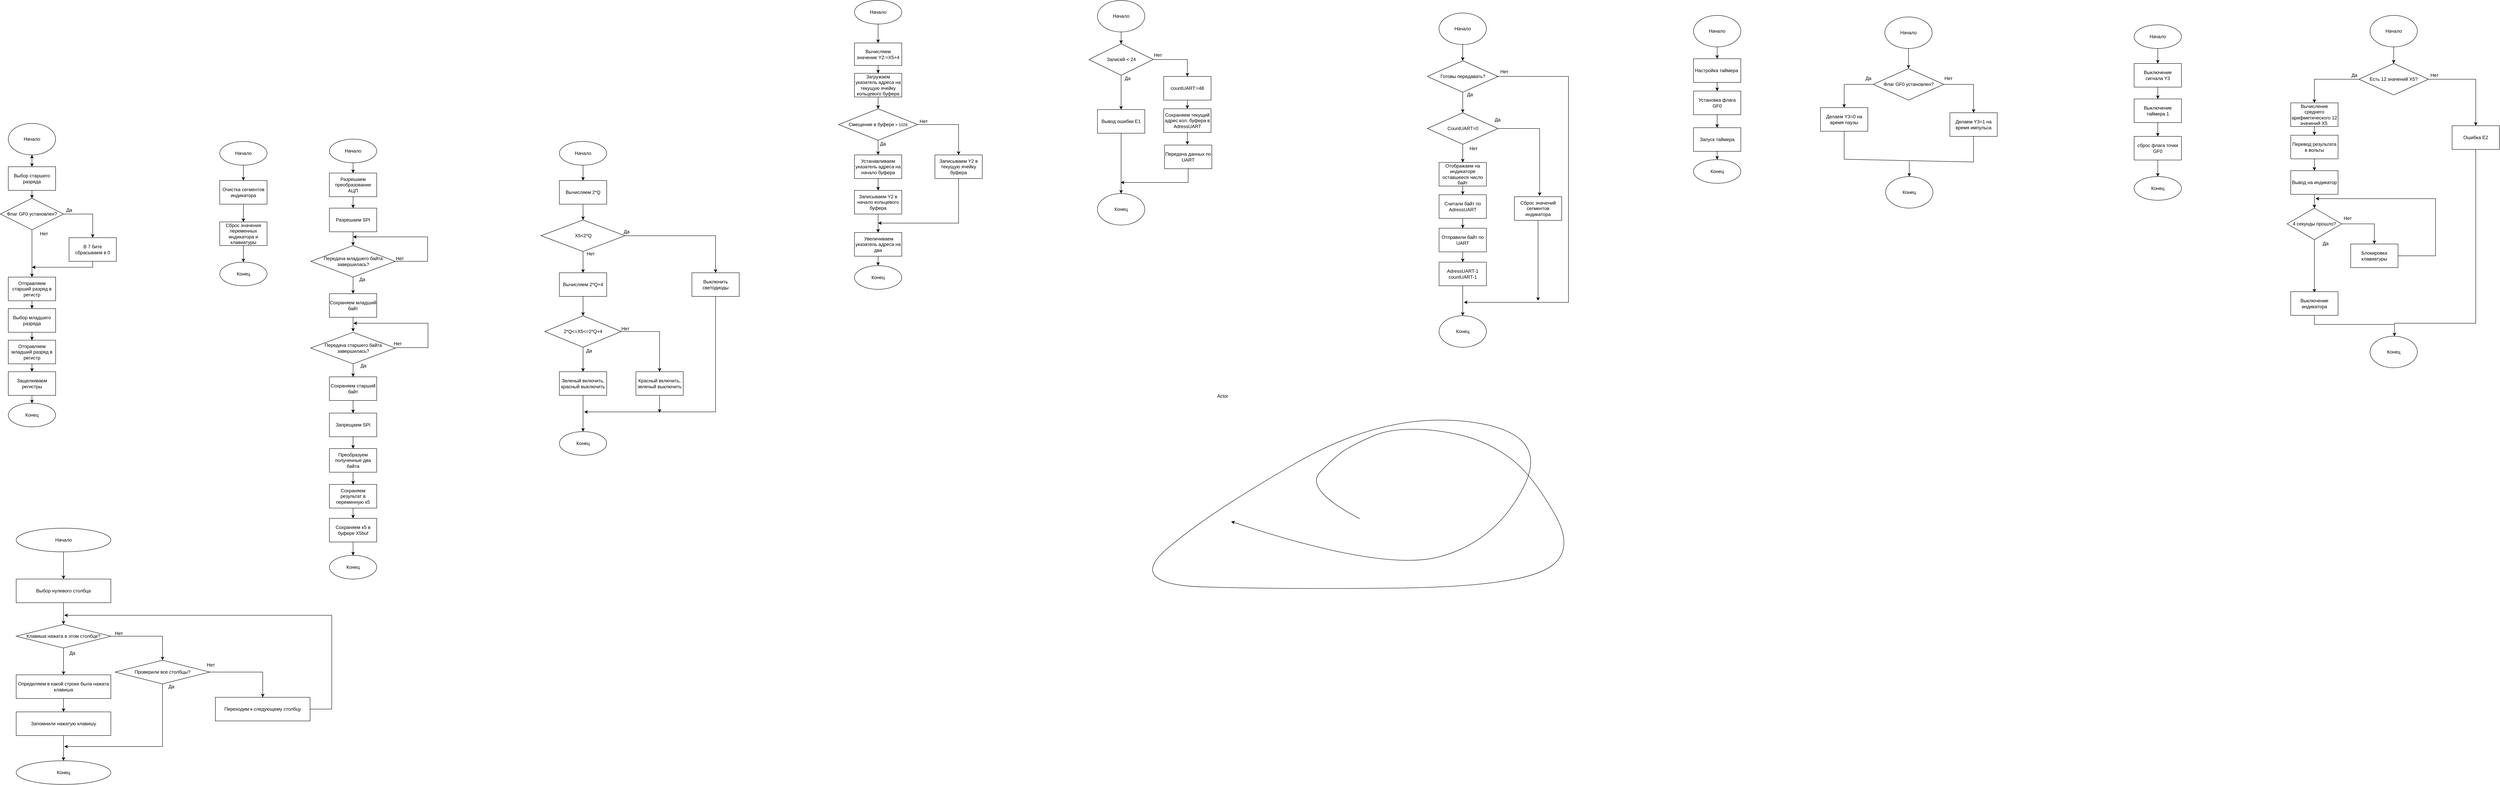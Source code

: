 <mxfile version="15.9.1" type="github">
  <diagram id="BDikjY4Nm3Qo6hhndrGj" name="Page-1">
    <mxGraphModel dx="4063" dy="2669" grid="0" gridSize="10" guides="1" tooltips="1" connect="1" arrows="1" fold="1" page="0" pageScale="1" pageWidth="827" pageHeight="1169" math="0" shadow="0">
      <root>
        <mxCell id="0" />
        <mxCell id="1" parent="0" />
        <mxCell id="qXIKSA_yeadGHtbIyEvJ-3" value="" style="edgeStyle=orthogonalEdgeStyle;rounded=0;orthogonalLoop=1;jettySize=auto;html=1;" parent="1" source="qXIKSA_yeadGHtbIyEvJ-1" target="qXIKSA_yeadGHtbIyEvJ-2" edge="1">
          <mxGeometry relative="1" as="geometry" />
        </mxCell>
        <mxCell id="qXIKSA_yeadGHtbIyEvJ-1" value="Начало" style="ellipse;whiteSpace=wrap;html=1;" parent="1" vertex="1">
          <mxGeometry x="260" y="70" width="120" height="80" as="geometry" />
        </mxCell>
        <mxCell id="qXIKSA_yeadGHtbIyEvJ-5" value="" style="edgeStyle=orthogonalEdgeStyle;rounded=0;orthogonalLoop=1;jettySize=auto;html=1;" parent="1" source="qXIKSA_yeadGHtbIyEvJ-2" target="qXIKSA_yeadGHtbIyEvJ-4" edge="1">
          <mxGeometry relative="1" as="geometry" />
        </mxCell>
        <mxCell id="qXIKSA_yeadGHtbIyEvJ-21" value="" style="edgeStyle=orthogonalEdgeStyle;rounded=0;orthogonalLoop=1;jettySize=auto;html=1;" parent="1" source="qXIKSA_yeadGHtbIyEvJ-2" target="qXIKSA_yeadGHtbIyEvJ-1" edge="1">
          <mxGeometry relative="1" as="geometry" />
        </mxCell>
        <mxCell id="qXIKSA_yeadGHtbIyEvJ-2" value="Выбор старшего разряда" style="whiteSpace=wrap;html=1;" parent="1" vertex="1">
          <mxGeometry x="260" y="180" width="120" height="60" as="geometry" />
        </mxCell>
        <mxCell id="qXIKSA_yeadGHtbIyEvJ-7" value="" style="edgeStyle=orthogonalEdgeStyle;rounded=0;orthogonalLoop=1;jettySize=auto;html=1;" parent="1" source="qXIKSA_yeadGHtbIyEvJ-4" target="qXIKSA_yeadGHtbIyEvJ-6" edge="1">
          <mxGeometry relative="1" as="geometry" />
        </mxCell>
        <mxCell id="qXIKSA_yeadGHtbIyEvJ-10" value="" style="edgeStyle=orthogonalEdgeStyle;rounded=0;orthogonalLoop=1;jettySize=auto;html=1;" parent="1" source="qXIKSA_yeadGHtbIyEvJ-4" target="qXIKSA_yeadGHtbIyEvJ-9" edge="1">
          <mxGeometry relative="1" as="geometry" />
        </mxCell>
        <mxCell id="qXIKSA_yeadGHtbIyEvJ-4" value="Флаг GF0 установлен?" style="rhombus;whiteSpace=wrap;html=1;" parent="1" vertex="1">
          <mxGeometry x="240" y="260" width="160" height="80" as="geometry" />
        </mxCell>
        <mxCell id="qXIKSA_yeadGHtbIyEvJ-14" value="" style="edgeStyle=orthogonalEdgeStyle;rounded=0;orthogonalLoop=1;jettySize=auto;html=1;" parent="1" source="qXIKSA_yeadGHtbIyEvJ-6" target="qXIKSA_yeadGHtbIyEvJ-13" edge="1">
          <mxGeometry relative="1" as="geometry" />
        </mxCell>
        <mxCell id="qXIKSA_yeadGHtbIyEvJ-6" value="Отправляем старший разряд в регистр" style="whiteSpace=wrap;html=1;" parent="1" vertex="1">
          <mxGeometry x="260" y="460" width="120" height="60" as="geometry" />
        </mxCell>
        <mxCell id="qXIKSA_yeadGHtbIyEvJ-8" value="Да" style="text;html=1;align=center;verticalAlign=middle;resizable=0;points=[];autosize=1;strokeColor=none;fillColor=none;" parent="1" vertex="1">
          <mxGeometry x="399" y="280" width="30" height="20" as="geometry" />
        </mxCell>
        <mxCell id="qXIKSA_yeadGHtbIyEvJ-9" value="В 7 бите сбрасываем в 0" style="whiteSpace=wrap;html=1;" parent="1" vertex="1">
          <mxGeometry x="414" y="360" width="120" height="60" as="geometry" />
        </mxCell>
        <mxCell id="qXIKSA_yeadGHtbIyEvJ-11" value="Нет" style="text;html=1;align=center;verticalAlign=middle;resizable=0;points=[];autosize=1;strokeColor=none;fillColor=none;" parent="1" vertex="1">
          <mxGeometry x="330" y="340" width="40" height="20" as="geometry" />
        </mxCell>
        <mxCell id="qXIKSA_yeadGHtbIyEvJ-12" value="" style="endArrow=classic;html=1;rounded=0;exitX=0.5;exitY=1;exitDx=0;exitDy=0;" parent="1" source="qXIKSA_yeadGHtbIyEvJ-9" edge="1">
          <mxGeometry width="50" height="50" relative="1" as="geometry">
            <mxPoint x="300" y="570" as="sourcePoint" />
            <mxPoint x="320" y="435" as="targetPoint" />
            <Array as="points">
              <mxPoint x="474" y="435" />
              <mxPoint x="399" y="435" />
            </Array>
          </mxGeometry>
        </mxCell>
        <mxCell id="qXIKSA_yeadGHtbIyEvJ-16" value="" style="edgeStyle=orthogonalEdgeStyle;rounded=0;orthogonalLoop=1;jettySize=auto;html=1;" parent="1" source="qXIKSA_yeadGHtbIyEvJ-13" target="qXIKSA_yeadGHtbIyEvJ-15" edge="1">
          <mxGeometry relative="1" as="geometry" />
        </mxCell>
        <mxCell id="qXIKSA_yeadGHtbIyEvJ-13" value="Выбор младшего разряда" style="whiteSpace=wrap;html=1;" parent="1" vertex="1">
          <mxGeometry x="260" y="540" width="120" height="60" as="geometry" />
        </mxCell>
        <mxCell id="qXIKSA_yeadGHtbIyEvJ-18" value="" style="edgeStyle=orthogonalEdgeStyle;rounded=0;orthogonalLoop=1;jettySize=auto;html=1;" parent="1" source="qXIKSA_yeadGHtbIyEvJ-15" target="qXIKSA_yeadGHtbIyEvJ-17" edge="1">
          <mxGeometry relative="1" as="geometry" />
        </mxCell>
        <mxCell id="qXIKSA_yeadGHtbIyEvJ-15" value="Отправляем младший разряд в регистр" style="whiteSpace=wrap;html=1;" parent="1" vertex="1">
          <mxGeometry x="260" y="620" width="120" height="60" as="geometry" />
        </mxCell>
        <mxCell id="qXIKSA_yeadGHtbIyEvJ-20" value="" style="edgeStyle=orthogonalEdgeStyle;rounded=0;orthogonalLoop=1;jettySize=auto;html=1;" parent="1" source="qXIKSA_yeadGHtbIyEvJ-17" target="qXIKSA_yeadGHtbIyEvJ-19" edge="1">
          <mxGeometry relative="1" as="geometry" />
        </mxCell>
        <mxCell id="qXIKSA_yeadGHtbIyEvJ-17" value="Защелкиваем регистры" style="whiteSpace=wrap;html=1;" parent="1" vertex="1">
          <mxGeometry x="260" y="700" width="120" height="60" as="geometry" />
        </mxCell>
        <mxCell id="qXIKSA_yeadGHtbIyEvJ-19" value="Конец" style="ellipse;whiteSpace=wrap;html=1;" parent="1" vertex="1">
          <mxGeometry x="260" y="780" width="120" height="60" as="geometry" />
        </mxCell>
        <mxCell id="qXIKSA_yeadGHtbIyEvJ-22" value="Начало" style="ellipse;whiteSpace=wrap;html=1;" parent="1" vertex="1">
          <mxGeometry x="796" y="116" width="120" height="60" as="geometry" />
        </mxCell>
        <mxCell id="qXIKSA_yeadGHtbIyEvJ-26" value="" style="edgeStyle=orthogonalEdgeStyle;rounded=0;orthogonalLoop=1;jettySize=auto;html=1;exitX=0.5;exitY=1;exitDx=0;exitDy=0;" parent="1" source="qXIKSA_yeadGHtbIyEvJ-22" target="qXIKSA_yeadGHtbIyEvJ-25" edge="1">
          <mxGeometry relative="1" as="geometry">
            <mxPoint x="856" y="271" as="sourcePoint" />
          </mxGeometry>
        </mxCell>
        <mxCell id="qXIKSA_yeadGHtbIyEvJ-28" value="" style="edgeStyle=orthogonalEdgeStyle;rounded=0;orthogonalLoop=1;jettySize=auto;html=1;" parent="1" source="qXIKSA_yeadGHtbIyEvJ-25" target="qXIKSA_yeadGHtbIyEvJ-27" edge="1">
          <mxGeometry relative="1" as="geometry" />
        </mxCell>
        <mxCell id="qXIKSA_yeadGHtbIyEvJ-25" value="Очистка сегментов индикатора" style="whiteSpace=wrap;html=1;" parent="1" vertex="1">
          <mxGeometry x="796" y="215" width="120" height="60" as="geometry" />
        </mxCell>
        <mxCell id="qXIKSA_yeadGHtbIyEvJ-30" value="" style="edgeStyle=orthogonalEdgeStyle;rounded=0;orthogonalLoop=1;jettySize=auto;html=1;" parent="1" source="qXIKSA_yeadGHtbIyEvJ-27" target="qXIKSA_yeadGHtbIyEvJ-29" edge="1">
          <mxGeometry relative="1" as="geometry" />
        </mxCell>
        <mxCell id="qXIKSA_yeadGHtbIyEvJ-27" value="Сброс значения переменных индикатора и клавиатуры" style="whiteSpace=wrap;html=1;" parent="1" vertex="1">
          <mxGeometry x="796" y="320" width="120" height="60" as="geometry" />
        </mxCell>
        <mxCell id="qXIKSA_yeadGHtbIyEvJ-29" value="Конец" style="ellipse;whiteSpace=wrap;html=1;" parent="1" vertex="1">
          <mxGeometry x="796" y="422" width="120" height="60" as="geometry" />
        </mxCell>
        <mxCell id="qXIKSA_yeadGHtbIyEvJ-34" value="" style="edgeStyle=orthogonalEdgeStyle;rounded=0;orthogonalLoop=1;jettySize=auto;html=1;" parent="1" source="qXIKSA_yeadGHtbIyEvJ-31" target="qXIKSA_yeadGHtbIyEvJ-33" edge="1">
          <mxGeometry relative="1" as="geometry" />
        </mxCell>
        <mxCell id="qXIKSA_yeadGHtbIyEvJ-31" value="Начало" style="ellipse;whiteSpace=wrap;html=1;" parent="1" vertex="1">
          <mxGeometry x="1074" y="110" width="120" height="60" as="geometry" />
        </mxCell>
        <mxCell id="j28Z8KrSH4m5ZyAPm5Sx-2" value="" style="edgeStyle=orthogonalEdgeStyle;rounded=0;orthogonalLoop=1;jettySize=auto;html=1;" edge="1" parent="1" source="qXIKSA_yeadGHtbIyEvJ-33" target="j28Z8KrSH4m5ZyAPm5Sx-1">
          <mxGeometry relative="1" as="geometry" />
        </mxCell>
        <mxCell id="qXIKSA_yeadGHtbIyEvJ-33" value="Разрешаем преобразование АЦП" style="whiteSpace=wrap;html=1;" parent="1" vertex="1">
          <mxGeometry x="1074" y="196" width="120" height="60" as="geometry" />
        </mxCell>
        <mxCell id="qXIKSA_yeadGHtbIyEvJ-39" value="" style="edgeStyle=orthogonalEdgeStyle;rounded=0;orthogonalLoop=1;jettySize=auto;html=1;" parent="1" source="qXIKSA_yeadGHtbIyEvJ-36" target="qXIKSA_yeadGHtbIyEvJ-38" edge="1">
          <mxGeometry relative="1" as="geometry" />
        </mxCell>
        <mxCell id="qXIKSA_yeadGHtbIyEvJ-36" value="Преобразуем полученные два байта" style="whiteSpace=wrap;html=1;" parent="1" vertex="1">
          <mxGeometry x="1074" y="895" width="120" height="60" as="geometry" />
        </mxCell>
        <mxCell id="qXIKSA_yeadGHtbIyEvJ-38" value="Сохраняем результат в переменную x5" style="whiteSpace=wrap;html=1;" parent="1" vertex="1">
          <mxGeometry x="1074" y="986" width="120" height="60" as="geometry" />
        </mxCell>
        <mxCell id="qXIKSA_yeadGHtbIyEvJ-40" value="Конец" style="ellipse;whiteSpace=wrap;html=1;" parent="1" vertex="1">
          <mxGeometry x="1074" y="1166" width="120" height="60" as="geometry" />
        </mxCell>
        <mxCell id="qXIKSA_yeadGHtbIyEvJ-44" value="" style="edgeStyle=orthogonalEdgeStyle;rounded=0;orthogonalLoop=1;jettySize=auto;html=1;" parent="1" source="qXIKSA_yeadGHtbIyEvJ-42" target="qXIKSA_yeadGHtbIyEvJ-43" edge="1">
          <mxGeometry relative="1" as="geometry" />
        </mxCell>
        <mxCell id="qXIKSA_yeadGHtbIyEvJ-42" value="Начало" style="ellipse;whiteSpace=wrap;html=1;" parent="1" vertex="1">
          <mxGeometry x="1657" y="116" width="120" height="60" as="geometry" />
        </mxCell>
        <mxCell id="4XCkngfyVFlSUgKzwHnH-2" value="" style="edgeStyle=orthogonalEdgeStyle;rounded=0;orthogonalLoop=1;jettySize=auto;html=1;" parent="1" source="qXIKSA_yeadGHtbIyEvJ-43" target="4XCkngfyVFlSUgKzwHnH-1" edge="1">
          <mxGeometry relative="1" as="geometry" />
        </mxCell>
        <mxCell id="qXIKSA_yeadGHtbIyEvJ-43" value="Вычисляем 2*Q" style="whiteSpace=wrap;html=1;" parent="1" vertex="1">
          <mxGeometry x="1657" y="215" width="120" height="60" as="geometry" />
        </mxCell>
        <mxCell id="4XCkngfyVFlSUgKzwHnH-4" value="" style="edgeStyle=orthogonalEdgeStyle;rounded=0;orthogonalLoop=1;jettySize=auto;html=1;" parent="1" source="4XCkngfyVFlSUgKzwHnH-1" target="4XCkngfyVFlSUgKzwHnH-3" edge="1">
          <mxGeometry relative="1" as="geometry" />
        </mxCell>
        <mxCell id="4XCkngfyVFlSUgKzwHnH-7" value="" style="edgeStyle=orthogonalEdgeStyle;rounded=0;orthogonalLoop=1;jettySize=auto;html=1;" parent="1" source="4XCkngfyVFlSUgKzwHnH-1" target="4XCkngfyVFlSUgKzwHnH-6" edge="1">
          <mxGeometry relative="1" as="geometry" />
        </mxCell>
        <mxCell id="4XCkngfyVFlSUgKzwHnH-1" value="&lt;span&gt;X5&amp;lt;2*Q&lt;/span&gt;" style="rhombus;whiteSpace=wrap;html=1;" parent="1" vertex="1">
          <mxGeometry x="1610.5" y="315" width="213" height="80" as="geometry" />
        </mxCell>
        <mxCell id="4XCkngfyVFlSUgKzwHnH-3" value="Выключить светодиоды" style="whiteSpace=wrap;html=1;" parent="1" vertex="1">
          <mxGeometry x="1993" y="449" width="120" height="60" as="geometry" />
        </mxCell>
        <mxCell id="4XCkngfyVFlSUgKzwHnH-5" value="Да" style="text;html=1;align=center;verticalAlign=middle;resizable=0;points=[];autosize=1;strokeColor=none;fillColor=none;" parent="1" vertex="1">
          <mxGeometry x="1814" y="336" width="25" height="18" as="geometry" />
        </mxCell>
        <mxCell id="4XCkngfyVFlSUgKzwHnH-10" value="" style="edgeStyle=orthogonalEdgeStyle;rounded=0;orthogonalLoop=1;jettySize=auto;html=1;" parent="1" source="4XCkngfyVFlSUgKzwHnH-6" target="4XCkngfyVFlSUgKzwHnH-9" edge="1">
          <mxGeometry relative="1" as="geometry" />
        </mxCell>
        <mxCell id="4XCkngfyVFlSUgKzwHnH-6" value="Вычисляем 2*Q+4" style="whiteSpace=wrap;html=1;" parent="1" vertex="1">
          <mxGeometry x="1657" y="449" width="120" height="60" as="geometry" />
        </mxCell>
        <mxCell id="4XCkngfyVFlSUgKzwHnH-8" value="Нет" style="text;html=1;align=center;verticalAlign=middle;resizable=0;points=[];autosize=1;strokeColor=none;fillColor=none;" parent="1" vertex="1">
          <mxGeometry x="1721" y="392" width="30" height="18" as="geometry" />
        </mxCell>
        <mxCell id="4XCkngfyVFlSUgKzwHnH-19" value="" style="edgeStyle=orthogonalEdgeStyle;rounded=0;orthogonalLoop=1;jettySize=auto;html=1;" parent="1" source="4XCkngfyVFlSUgKzwHnH-9" target="4XCkngfyVFlSUgKzwHnH-18" edge="1">
          <mxGeometry relative="1" as="geometry" />
        </mxCell>
        <mxCell id="4XCkngfyVFlSUgKzwHnH-22" value="" style="edgeStyle=orthogonalEdgeStyle;rounded=0;orthogonalLoop=1;jettySize=auto;html=1;" parent="1" source="4XCkngfyVFlSUgKzwHnH-9" target="4XCkngfyVFlSUgKzwHnH-21" edge="1">
          <mxGeometry relative="1" as="geometry" />
        </mxCell>
        <mxCell id="4XCkngfyVFlSUgKzwHnH-9" value="2*Q&amp;lt;=X5&amp;lt;=2*Q+4" style="rhombus;whiteSpace=wrap;html=1;" parent="1" vertex="1">
          <mxGeometry x="1620" y="558" width="194" height="80" as="geometry" />
        </mxCell>
        <mxCell id="j28Z8KrSH4m5ZyAPm5Sx-61" value="" style="edgeStyle=orthogonalEdgeStyle;rounded=0;orthogonalLoop=1;jettySize=auto;html=1;" edge="1" parent="1" source="4XCkngfyVFlSUgKzwHnH-18" target="4XCkngfyVFlSUgKzwHnH-24">
          <mxGeometry relative="1" as="geometry" />
        </mxCell>
        <mxCell id="4XCkngfyVFlSUgKzwHnH-18" value="Зеленый включить, красный выключить" style="whiteSpace=wrap;html=1;" parent="1" vertex="1">
          <mxGeometry x="1657" y="700" width="120" height="60" as="geometry" />
        </mxCell>
        <mxCell id="4XCkngfyVFlSUgKzwHnH-20" value="Да" style="text;html=1;align=center;verticalAlign=middle;resizable=0;points=[];autosize=1;strokeColor=none;fillColor=none;" parent="1" vertex="1">
          <mxGeometry x="1719" y="638" width="25" height="18" as="geometry" />
        </mxCell>
        <mxCell id="4XCkngfyVFlSUgKzwHnH-21" value="Красный включить, зеленый выключить" style="whiteSpace=wrap;html=1;" parent="1" vertex="1">
          <mxGeometry x="1851" y="700" width="120" height="60" as="geometry" />
        </mxCell>
        <mxCell id="4XCkngfyVFlSUgKzwHnH-23" value="Нет" style="text;html=1;align=center;verticalAlign=middle;resizable=0;points=[];autosize=1;strokeColor=none;fillColor=none;" parent="1" vertex="1">
          <mxGeometry x="1809" y="582" width="30" height="18" as="geometry" />
        </mxCell>
        <mxCell id="4XCkngfyVFlSUgKzwHnH-24" value="Конец" style="ellipse;whiteSpace=wrap;html=1;" parent="1" vertex="1">
          <mxGeometry x="1657" y="852" width="120" height="60" as="geometry" />
        </mxCell>
        <mxCell id="4XCkngfyVFlSUgKzwHnH-30" value="" style="edgeStyle=orthogonalEdgeStyle;rounded=0;orthogonalLoop=1;jettySize=auto;html=1;" parent="1" source="4XCkngfyVFlSUgKzwHnH-28" target="4XCkngfyVFlSUgKzwHnH-29" edge="1">
          <mxGeometry relative="1" as="geometry" />
        </mxCell>
        <mxCell id="4XCkngfyVFlSUgKzwHnH-28" value="Начало" style="ellipse;whiteSpace=wrap;html=1;" parent="1" vertex="1">
          <mxGeometry x="2405" y="-242" width="120" height="60" as="geometry" />
        </mxCell>
        <mxCell id="4XCkngfyVFlSUgKzwHnH-32" value="" style="edgeStyle=orthogonalEdgeStyle;rounded=0;orthogonalLoop=1;jettySize=auto;html=1;" parent="1" source="4XCkngfyVFlSUgKzwHnH-29" target="4XCkngfyVFlSUgKzwHnH-31" edge="1">
          <mxGeometry relative="1" as="geometry" />
        </mxCell>
        <mxCell id="4XCkngfyVFlSUgKzwHnH-29" value="Вычисляем значение Y2:=X5+4" style="whiteSpace=wrap;html=1;" parent="1" vertex="1">
          <mxGeometry x="2405" y="-134" width="120" height="57" as="geometry" />
        </mxCell>
        <mxCell id="4XCkngfyVFlSUgKzwHnH-34" value="" style="edgeStyle=orthogonalEdgeStyle;rounded=0;orthogonalLoop=1;jettySize=auto;html=1;" parent="1" source="4XCkngfyVFlSUgKzwHnH-31" target="4XCkngfyVFlSUgKzwHnH-33" edge="1">
          <mxGeometry relative="1" as="geometry" />
        </mxCell>
        <mxCell id="4XCkngfyVFlSUgKzwHnH-31" value="Загружаем указатель адреса на текущую ячейку кольцевого буфера" style="whiteSpace=wrap;html=1;" parent="1" vertex="1">
          <mxGeometry x="2405" y="-57" width="120" height="60" as="geometry" />
        </mxCell>
        <mxCell id="4XCkngfyVFlSUgKzwHnH-39" value="" style="edgeStyle=orthogonalEdgeStyle;rounded=0;orthogonalLoop=1;jettySize=auto;html=1;" parent="1" source="4XCkngfyVFlSUgKzwHnH-33" target="4XCkngfyVFlSUgKzwHnH-38" edge="1">
          <mxGeometry relative="1" as="geometry" />
        </mxCell>
        <mxCell id="j28Z8KrSH4m5ZyAPm5Sx-37" value="" style="edgeStyle=orthogonalEdgeStyle;rounded=0;orthogonalLoop=1;jettySize=auto;html=1;" edge="1" parent="1" source="4XCkngfyVFlSUgKzwHnH-33" target="j28Z8KrSH4m5ZyAPm5Sx-36">
          <mxGeometry relative="1" as="geometry" />
        </mxCell>
        <mxCell id="4XCkngfyVFlSUgKzwHnH-33" value="Смещение в буфере&lt;span style=&quot;font-size: 10px&quot;&gt;&amp;nbsp;&amp;gt; 1028&lt;/span&gt;" style="rhombus;whiteSpace=wrap;html=1;" parent="1" vertex="1">
          <mxGeometry x="2365" y="33" width="200" height="80" as="geometry" />
        </mxCell>
        <mxCell id="j28Z8KrSH4m5ZyAPm5Sx-43" value="" style="edgeStyle=orthogonalEdgeStyle;rounded=0;orthogonalLoop=1;jettySize=auto;html=1;" edge="1" parent="1" source="4XCkngfyVFlSUgKzwHnH-35" target="j28Z8KrSH4m5ZyAPm5Sx-42">
          <mxGeometry relative="1" as="geometry" />
        </mxCell>
        <mxCell id="4XCkngfyVFlSUgKzwHnH-35" value="Записываем Y2 в начало кольцевого буфера" style="whiteSpace=wrap;html=1;" parent="1" vertex="1">
          <mxGeometry x="2405" y="240" width="120" height="60" as="geometry" />
        </mxCell>
        <mxCell id="4XCkngfyVFlSUgKzwHnH-37" value="Да" style="text;html=1;align=center;verticalAlign=middle;resizable=0;points=[];autosize=1;strokeColor=none;fillColor=none;" parent="1" vertex="1">
          <mxGeometry x="2464.5" y="113" width="25" height="18" as="geometry" />
        </mxCell>
        <mxCell id="4XCkngfyVFlSUgKzwHnH-38" value="Записываем Y2 в текущую ячейку буфера" style="whiteSpace=wrap;html=1;" parent="1" vertex="1">
          <mxGeometry x="2609" y="150" width="120" height="60" as="geometry" />
        </mxCell>
        <mxCell id="4XCkngfyVFlSUgKzwHnH-40" value="Нет" style="text;html=1;align=center;verticalAlign=middle;resizable=0;points=[];autosize=1;strokeColor=none;fillColor=none;" parent="1" vertex="1">
          <mxGeometry x="2565" y="56" width="30" height="18" as="geometry" />
        </mxCell>
        <mxCell id="4XCkngfyVFlSUgKzwHnH-41" value="Конец" style="ellipse;whiteSpace=wrap;html=1;" parent="1" vertex="1">
          <mxGeometry x="2405" y="431" width="120" height="60" as="geometry" />
        </mxCell>
        <mxCell id="4XCkngfyVFlSUgKzwHnH-49" value="" style="edgeStyle=orthogonalEdgeStyle;rounded=0;orthogonalLoop=1;jettySize=auto;html=1;" parent="1" source="4XCkngfyVFlSUgKzwHnH-45" target="4XCkngfyVFlSUgKzwHnH-48" edge="1">
          <mxGeometry relative="1" as="geometry" />
        </mxCell>
        <mxCell id="4XCkngfyVFlSUgKzwHnH-45" value="Начало" style="ellipse;whiteSpace=wrap;html=1;" parent="1" vertex="1">
          <mxGeometry x="3021" y="-242" width="120" height="80" as="geometry" />
        </mxCell>
        <mxCell id="4XCkngfyVFlSUgKzwHnH-51" value="" style="edgeStyle=orthogonalEdgeStyle;rounded=0;orthogonalLoop=1;jettySize=auto;html=1;" parent="1" source="4XCkngfyVFlSUgKzwHnH-48" target="4XCkngfyVFlSUgKzwHnH-50" edge="1">
          <mxGeometry relative="1" as="geometry" />
        </mxCell>
        <mxCell id="4XCkngfyVFlSUgKzwHnH-59" value="" style="edgeStyle=orthogonalEdgeStyle;rounded=0;orthogonalLoop=1;jettySize=auto;html=1;" parent="1" source="4XCkngfyVFlSUgKzwHnH-48" target="4XCkngfyVFlSUgKzwHnH-58" edge="1">
          <mxGeometry relative="1" as="geometry" />
        </mxCell>
        <mxCell id="4XCkngfyVFlSUgKzwHnH-48" value="Записей &amp;lt; 24" style="rhombus;whiteSpace=wrap;html=1;" parent="1" vertex="1">
          <mxGeometry x="2999.5" y="-132" width="163" height="80" as="geometry" />
        </mxCell>
        <mxCell id="4XCkngfyVFlSUgKzwHnH-50" value="Вывод ошибки Е1" style="whiteSpace=wrap;html=1;" parent="1" vertex="1">
          <mxGeometry x="3021" y="35" width="120" height="60" as="geometry" />
        </mxCell>
        <mxCell id="4XCkngfyVFlSUgKzwHnH-52" value="Да" style="text;html=1;align=center;verticalAlign=middle;resizable=0;points=[];autosize=1;strokeColor=none;fillColor=none;" parent="1" vertex="1">
          <mxGeometry x="3084" y="-53" width="25" height="18" as="geometry" />
        </mxCell>
        <mxCell id="4XCkngfyVFlSUgKzwHnH-70" style="edgeStyle=orthogonalEdgeStyle;rounded=0;orthogonalLoop=1;jettySize=auto;html=1;entryX=0.5;entryY=0;entryDx=0;entryDy=0;" parent="1" source="4XCkngfyVFlSUgKzwHnH-53" edge="1">
          <mxGeometry relative="1" as="geometry">
            <mxPoint x="3249" y="124" as="targetPoint" />
          </mxGeometry>
        </mxCell>
        <mxCell id="4XCkngfyVFlSUgKzwHnH-53" value="Сохраняем текущий адрес кол. буфера в AdressUART" style="whiteSpace=wrap;html=1;" parent="1" vertex="1">
          <mxGeometry x="3189" y="33" width="120" height="60" as="geometry" />
        </mxCell>
        <mxCell id="4XCkngfyVFlSUgKzwHnH-55" value="Нет" style="text;html=1;align=center;verticalAlign=middle;resizable=0;points=[];autosize=1;strokeColor=none;fillColor=none;" parent="1" vertex="1">
          <mxGeometry x="3159" y="-112" width="30" height="18" as="geometry" />
        </mxCell>
        <mxCell id="4XCkngfyVFlSUgKzwHnH-60" style="edgeStyle=orthogonalEdgeStyle;rounded=0;orthogonalLoop=1;jettySize=auto;html=1;entryX=0.5;entryY=0;entryDx=0;entryDy=0;" parent="1" source="4XCkngfyVFlSUgKzwHnH-58" target="4XCkngfyVFlSUgKzwHnH-53" edge="1">
          <mxGeometry relative="1" as="geometry" />
        </mxCell>
        <mxCell id="4XCkngfyVFlSUgKzwHnH-58" value="countUART:=48" style="whiteSpace=wrap;html=1;" parent="1" vertex="1">
          <mxGeometry x="3189" y="-49" width="120" height="60" as="geometry" />
        </mxCell>
        <mxCell id="4XCkngfyVFlSUgKzwHnH-64" value="Конец" style="ellipse;whiteSpace=wrap;html=1;" parent="1" vertex="1">
          <mxGeometry x="3021" y="248" width="120" height="80" as="geometry" />
        </mxCell>
        <mxCell id="4XCkngfyVFlSUgKzwHnH-73" style="edgeStyle=orthogonalEdgeStyle;rounded=0;orthogonalLoop=1;jettySize=auto;html=1;" parent="1" source="4XCkngfyVFlSUgKzwHnH-71" target="4XCkngfyVFlSUgKzwHnH-72" edge="1">
          <mxGeometry relative="1" as="geometry" />
        </mxCell>
        <mxCell id="4XCkngfyVFlSUgKzwHnH-71" value="Начало" style="ellipse;whiteSpace=wrap;html=1;" parent="1" vertex="1">
          <mxGeometry x="3887" y="-210" width="120" height="80" as="geometry" />
        </mxCell>
        <mxCell id="4XCkngfyVFlSUgKzwHnH-78" value="" style="edgeStyle=orthogonalEdgeStyle;rounded=0;orthogonalLoop=1;jettySize=auto;html=1;" parent="1" source="4XCkngfyVFlSUgKzwHnH-72" target="4XCkngfyVFlSUgKzwHnH-77" edge="1">
          <mxGeometry relative="1" as="geometry" />
        </mxCell>
        <mxCell id="4XCkngfyVFlSUgKzwHnH-72" value="Готовы передавать?" style="rhombus;whiteSpace=wrap;html=1;" parent="1" vertex="1">
          <mxGeometry x="3857.5" y="-89" width="179" height="80" as="geometry" />
        </mxCell>
        <mxCell id="4XCkngfyVFlSUgKzwHnH-77" value="CountUART=0" style="rhombus;whiteSpace=wrap;html=1;" parent="1" vertex="1">
          <mxGeometry x="3857.5" y="43" width="179" height="80" as="geometry" />
        </mxCell>
        <mxCell id="4XCkngfyVFlSUgKzwHnH-79" value="Да" style="text;html=1;align=center;verticalAlign=middle;resizable=0;points=[];autosize=1;strokeColor=none;fillColor=none;" parent="1" vertex="1">
          <mxGeometry x="3952" y="-12" width="25" height="18" as="geometry" />
        </mxCell>
        <mxCell id="4XCkngfyVFlSUgKzwHnH-88" value="Да" style="text;html=1;align=center;verticalAlign=middle;resizable=0;points=[];autosize=1;strokeColor=none;fillColor=none;" parent="1" vertex="1">
          <mxGeometry x="4022" y="52" width="25" height="18" as="geometry" />
        </mxCell>
        <mxCell id="4XCkngfyVFlSUgKzwHnH-89" value="Нет" style="text;html=1;align=center;verticalAlign=middle;resizable=0;points=[];autosize=1;strokeColor=none;fillColor=none;" parent="1" vertex="1">
          <mxGeometry x="3959" y="125" width="30" height="18" as="geometry" />
        </mxCell>
        <mxCell id="4XCkngfyVFlSUgKzwHnH-93" value="" style="edgeStyle=orthogonalEdgeStyle;rounded=0;orthogonalLoop=1;jettySize=auto;html=1;" parent="1" source="4XCkngfyVFlSUgKzwHnH-90" target="4XCkngfyVFlSUgKzwHnH-92" edge="1">
          <mxGeometry relative="1" as="geometry" />
        </mxCell>
        <mxCell id="4XCkngfyVFlSUgKzwHnH-90" value="Отображаем на индикаторе оставшееся число байт" style="whiteSpace=wrap;html=1;" parent="1" vertex="1">
          <mxGeometry x="3887" y="169" width="120" height="60" as="geometry" />
        </mxCell>
        <mxCell id="4XCkngfyVFlSUgKzwHnH-92" value="Считали байт по AdressUART" style="whiteSpace=wrap;html=1;" parent="1" vertex="1">
          <mxGeometry x="3887" y="251" width="120" height="60" as="geometry" />
        </mxCell>
        <mxCell id="4XCkngfyVFlSUgKzwHnH-97" value="" style="edgeStyle=orthogonalEdgeStyle;rounded=0;orthogonalLoop=1;jettySize=auto;html=1;entryX=0.5;entryY=0;entryDx=0;entryDy=0;" parent="1" source="4XCkngfyVFlSUgKzwHnH-94" target="4XCkngfyVFlSUgKzwHnH-98" edge="1">
          <mxGeometry relative="1" as="geometry">
            <mxPoint x="3947" y="509" as="targetPoint" />
          </mxGeometry>
        </mxCell>
        <mxCell id="4XCkngfyVFlSUgKzwHnH-94" value="AdressUART-1&lt;br&gt;countUART-1" style="whiteSpace=wrap;html=1;" parent="1" vertex="1">
          <mxGeometry x="3887" y="422" width="120" height="60" as="geometry" />
        </mxCell>
        <mxCell id="4XCkngfyVFlSUgKzwHnH-98" value="Конец" style="ellipse;whiteSpace=wrap;html=1;" parent="1" vertex="1">
          <mxGeometry x="3887" y="558" width="120" height="80" as="geometry" />
        </mxCell>
        <mxCell id="4XCkngfyVFlSUgKzwHnH-101" value="Нет" style="text;html=1;align=center;verticalAlign=middle;resizable=0;points=[];autosize=1;strokeColor=none;fillColor=none;" parent="1" vertex="1">
          <mxGeometry x="4036.5" y="-70" width="30" height="18" as="geometry" />
        </mxCell>
        <mxCell id="4XCkngfyVFlSUgKzwHnH-106" value="" style="edgeStyle=orthogonalEdgeStyle;rounded=0;orthogonalLoop=1;jettySize=auto;html=1;" parent="1" source="4XCkngfyVFlSUgKzwHnH-103" target="4XCkngfyVFlSUgKzwHnH-105" edge="1">
          <mxGeometry relative="1" as="geometry" />
        </mxCell>
        <mxCell id="4XCkngfyVFlSUgKzwHnH-103" value="Начало" style="ellipse;whiteSpace=wrap;html=1;" parent="1" vertex="1">
          <mxGeometry x="4532" y="-204" width="120" height="80" as="geometry" />
        </mxCell>
        <mxCell id="4XCkngfyVFlSUgKzwHnH-108" value="" style="edgeStyle=orthogonalEdgeStyle;rounded=0;orthogonalLoop=1;jettySize=auto;html=1;" parent="1" source="4XCkngfyVFlSUgKzwHnH-105" target="4XCkngfyVFlSUgKzwHnH-107" edge="1">
          <mxGeometry relative="1" as="geometry" />
        </mxCell>
        <mxCell id="4XCkngfyVFlSUgKzwHnH-105" value="Настройка таймера&amp;nbsp;" style="whiteSpace=wrap;html=1;" parent="1" vertex="1">
          <mxGeometry x="4532" y="-94" width="120" height="60" as="geometry" />
        </mxCell>
        <mxCell id="4XCkngfyVFlSUgKzwHnH-112" value="" style="edgeStyle=orthogonalEdgeStyle;rounded=0;orthogonalLoop=1;jettySize=auto;html=1;" parent="1" source="4XCkngfyVFlSUgKzwHnH-107" target="4XCkngfyVFlSUgKzwHnH-111" edge="1">
          <mxGeometry relative="1" as="geometry" />
        </mxCell>
        <mxCell id="4XCkngfyVFlSUgKzwHnH-107" value="Установка флага GF0" style="whiteSpace=wrap;html=1;" parent="1" vertex="1">
          <mxGeometry x="4532" y="-12" width="120" height="60" as="geometry" />
        </mxCell>
        <mxCell id="4XCkngfyVFlSUgKzwHnH-114" value="" style="edgeStyle=orthogonalEdgeStyle;rounded=0;orthogonalLoop=1;jettySize=auto;html=1;" parent="1" source="4XCkngfyVFlSUgKzwHnH-111" target="4XCkngfyVFlSUgKzwHnH-113" edge="1">
          <mxGeometry relative="1" as="geometry" />
        </mxCell>
        <mxCell id="4XCkngfyVFlSUgKzwHnH-111" value="Запуск таймера" style="whiteSpace=wrap;html=1;" parent="1" vertex="1">
          <mxGeometry x="4532" y="81" width="120" height="60" as="geometry" />
        </mxCell>
        <mxCell id="4XCkngfyVFlSUgKzwHnH-113" value="Конец" style="ellipse;whiteSpace=wrap;html=1;" parent="1" vertex="1">
          <mxGeometry x="4532" y="162" width="120" height="60" as="geometry" />
        </mxCell>
        <mxCell id="4XCkngfyVFlSUgKzwHnH-117" value="" style="edgeStyle=orthogonalEdgeStyle;rounded=0;orthogonalLoop=1;jettySize=auto;html=1;" parent="1" source="4XCkngfyVFlSUgKzwHnH-115" target="4XCkngfyVFlSUgKzwHnH-116" edge="1">
          <mxGeometry relative="1" as="geometry" />
        </mxCell>
        <mxCell id="4XCkngfyVFlSUgKzwHnH-115" value="Начало" style="ellipse;whiteSpace=wrap;html=1;" parent="1" vertex="1">
          <mxGeometry x="5017" y="-200" width="120" height="80" as="geometry" />
        </mxCell>
        <mxCell id="4XCkngfyVFlSUgKzwHnH-118" style="edgeStyle=orthogonalEdgeStyle;rounded=0;orthogonalLoop=1;jettySize=auto;html=1;entryX=0.5;entryY=0;entryDx=0;entryDy=0;" parent="1" source="4XCkngfyVFlSUgKzwHnH-116" target="4XCkngfyVFlSUgKzwHnH-122" edge="1">
          <mxGeometry relative="1" as="geometry">
            <mxPoint x="4915.235" y="98.941" as="targetPoint" />
          </mxGeometry>
        </mxCell>
        <mxCell id="4XCkngfyVFlSUgKzwHnH-120" style="edgeStyle=orthogonalEdgeStyle;rounded=0;orthogonalLoop=1;jettySize=auto;html=1;entryX=0.5;entryY=0;entryDx=0;entryDy=0;" parent="1" source="4XCkngfyVFlSUgKzwHnH-116" target="4XCkngfyVFlSUgKzwHnH-123" edge="1">
          <mxGeometry relative="1" as="geometry">
            <mxPoint x="5244.647" y="114.235" as="targetPoint" />
          </mxGeometry>
        </mxCell>
        <mxCell id="4XCkngfyVFlSUgKzwHnH-116" value="Флаг GF0 установлен?" style="rhombus;whiteSpace=wrap;html=1;" parent="1" vertex="1">
          <mxGeometry x="4987.5" y="-69" width="179" height="80" as="geometry" />
        </mxCell>
        <mxCell id="4XCkngfyVFlSUgKzwHnH-119" value="Да" style="text;html=1;align=center;verticalAlign=middle;resizable=0;points=[];autosize=1;strokeColor=none;fillColor=none;" parent="1" vertex="1">
          <mxGeometry x="4962.5" y="-53" width="25" height="18" as="geometry" />
        </mxCell>
        <mxCell id="4XCkngfyVFlSUgKzwHnH-121" value="Нет" style="text;html=1;align=center;verticalAlign=middle;resizable=0;points=[];autosize=1;strokeColor=none;fillColor=none;" parent="1" vertex="1">
          <mxGeometry x="5163" y="-53" width="30" height="18" as="geometry" />
        </mxCell>
        <mxCell id="4XCkngfyVFlSUgKzwHnH-122" value="Делаем Y3=0 на время паузы" style="rounded=0;whiteSpace=wrap;html=1;" parent="1" vertex="1">
          <mxGeometry x="4854" y="30" width="120" height="60" as="geometry" />
        </mxCell>
        <mxCell id="4XCkngfyVFlSUgKzwHnH-123" value="Делаем Y3=1 на время импульса" style="rounded=0;whiteSpace=wrap;html=1;" parent="1" vertex="1">
          <mxGeometry x="5182" y="43" width="120" height="60" as="geometry" />
        </mxCell>
        <mxCell id="4XCkngfyVFlSUgKzwHnH-124" value="" style="endArrow=none;html=1;rounded=0;entryX=0.5;entryY=1;entryDx=0;entryDy=0;exitX=0.5;exitY=1;exitDx=0;exitDy=0;" parent="1" source="4XCkngfyVFlSUgKzwHnH-123" target="4XCkngfyVFlSUgKzwHnH-122" edge="1">
          <mxGeometry width="50" height="50" relative="1" as="geometry">
            <mxPoint x="5333" y="250" as="sourcePoint" />
            <mxPoint x="4918" y="193" as="targetPoint" />
            <Array as="points">
              <mxPoint x="5242" y="168" />
              <mxPoint x="4914" y="161" />
            </Array>
          </mxGeometry>
        </mxCell>
        <mxCell id="4XCkngfyVFlSUgKzwHnH-125" value="" style="endArrow=classic;html=1;rounded=0;entryX=0.5;entryY=0;entryDx=0;entryDy=0;" parent="1" target="4XCkngfyVFlSUgKzwHnH-126" edge="1">
          <mxGeometry width="50" height="50" relative="1" as="geometry">
            <mxPoint x="5079" y="166" as="sourcePoint" />
            <mxPoint x="5079" y="203" as="targetPoint" />
          </mxGeometry>
        </mxCell>
        <mxCell id="4XCkngfyVFlSUgKzwHnH-126" value="Конец" style="ellipse;whiteSpace=wrap;html=1;" parent="1" vertex="1">
          <mxGeometry x="5019" y="205" width="120" height="80" as="geometry" />
        </mxCell>
        <mxCell id="4XCkngfyVFlSUgKzwHnH-129" value="" style="edgeStyle=orthogonalEdgeStyle;rounded=0;orthogonalLoop=1;jettySize=auto;html=1;" parent="1" source="4XCkngfyVFlSUgKzwHnH-127" target="4XCkngfyVFlSUgKzwHnH-128" edge="1">
          <mxGeometry relative="1" as="geometry" />
        </mxCell>
        <mxCell id="4XCkngfyVFlSUgKzwHnH-127" value="Начало" style="ellipse;whiteSpace=wrap;html=1;" parent="1" vertex="1">
          <mxGeometry x="5649" y="-180" width="120" height="60" as="geometry" />
        </mxCell>
        <mxCell id="4XCkngfyVFlSUgKzwHnH-131" value="" style="edgeStyle=orthogonalEdgeStyle;rounded=0;orthogonalLoop=1;jettySize=auto;html=1;" parent="1" source="4XCkngfyVFlSUgKzwHnH-128" target="4XCkngfyVFlSUgKzwHnH-130" edge="1">
          <mxGeometry relative="1" as="geometry" />
        </mxCell>
        <mxCell id="4XCkngfyVFlSUgKzwHnH-128" value="Выключение сигнала Y3" style="whiteSpace=wrap;html=1;" parent="1" vertex="1">
          <mxGeometry x="5649" y="-82" width="120" height="60" as="geometry" />
        </mxCell>
        <mxCell id="4LYopf4Jh6BoX8T5tIT_-36" value="" style="edgeStyle=orthogonalEdgeStyle;rounded=0;orthogonalLoop=1;jettySize=auto;html=1;" parent="1" source="4XCkngfyVFlSUgKzwHnH-130" target="4LYopf4Jh6BoX8T5tIT_-35" edge="1">
          <mxGeometry relative="1" as="geometry" />
        </mxCell>
        <mxCell id="4XCkngfyVFlSUgKzwHnH-130" value="Выключение таймера 1" style="whiteSpace=wrap;html=1;" parent="1" vertex="1">
          <mxGeometry x="5649" y="8" width="120" height="60" as="geometry" />
        </mxCell>
        <mxCell id="4XCkngfyVFlSUgKzwHnH-132" value="Конец" style="ellipse;whiteSpace=wrap;html=1;" parent="1" vertex="1">
          <mxGeometry x="5649" y="205" width="120" height="60" as="geometry" />
        </mxCell>
        <mxCell id="4XCkngfyVFlSUgKzwHnH-136" value="" style="edgeStyle=orthogonalEdgeStyle;rounded=0;orthogonalLoop=1;jettySize=auto;html=1;" parent="1" source="4XCkngfyVFlSUgKzwHnH-134" target="4XCkngfyVFlSUgKzwHnH-135" edge="1">
          <mxGeometry relative="1" as="geometry" />
        </mxCell>
        <mxCell id="4XCkngfyVFlSUgKzwHnH-134" value="Начало" style="ellipse;whiteSpace=wrap;html=1;" parent="1" vertex="1">
          <mxGeometry x="6247" y="-204" width="120" height="80" as="geometry" />
        </mxCell>
        <mxCell id="4XCkngfyVFlSUgKzwHnH-137" style="edgeStyle=orthogonalEdgeStyle;rounded=0;orthogonalLoop=1;jettySize=auto;html=1;entryX=0.5;entryY=0;entryDx=0;entryDy=0;" parent="1" source="4XCkngfyVFlSUgKzwHnH-135" target="4XCkngfyVFlSUgKzwHnH-142" edge="1">
          <mxGeometry relative="1" as="geometry">
            <mxPoint x="6109" y="70" as="targetPoint" />
          </mxGeometry>
        </mxCell>
        <mxCell id="4XCkngfyVFlSUgKzwHnH-139" style="edgeStyle=orthogonalEdgeStyle;rounded=0;orthogonalLoop=1;jettySize=auto;html=1;entryX=0.5;entryY=0;entryDx=0;entryDy=0;" parent="1" source="4XCkngfyVFlSUgKzwHnH-135" target="4XCkngfyVFlSUgKzwHnH-141" edge="1">
          <mxGeometry relative="1" as="geometry">
            <mxPoint x="6512" y="71" as="targetPoint" />
          </mxGeometry>
        </mxCell>
        <mxCell id="4XCkngfyVFlSUgKzwHnH-135" value="Есть 12 значений X5?" style="rhombus;whiteSpace=wrap;html=1;" parent="1" vertex="1">
          <mxGeometry x="6219" y="-82" width="176" height="80" as="geometry" />
        </mxCell>
        <mxCell id="4XCkngfyVFlSUgKzwHnH-138" value="Да" style="text;html=1;align=center;verticalAlign=middle;resizable=0;points=[];autosize=1;strokeColor=none;fillColor=none;" parent="1" vertex="1">
          <mxGeometry x="6194" y="-61" width="25" height="18" as="geometry" />
        </mxCell>
        <mxCell id="4XCkngfyVFlSUgKzwHnH-140" value="Нет" style="text;html=1;align=center;verticalAlign=middle;resizable=0;points=[];autosize=1;strokeColor=none;fillColor=none;" parent="1" vertex="1">
          <mxGeometry x="6395" y="-61" width="30" height="18" as="geometry" />
        </mxCell>
        <mxCell id="4XCkngfyVFlSUgKzwHnH-157" style="edgeStyle=orthogonalEdgeStyle;rounded=0;orthogonalLoop=1;jettySize=auto;html=1;" parent="1" source="4XCkngfyVFlSUgKzwHnH-141" target="4XCkngfyVFlSUgKzwHnH-159" edge="1">
          <mxGeometry relative="1" as="geometry">
            <mxPoint x="6309" y="607" as="targetPoint" />
            <Array as="points">
              <mxPoint x="6515" y="577" />
              <mxPoint x="6309" y="577" />
            </Array>
          </mxGeometry>
        </mxCell>
        <mxCell id="4XCkngfyVFlSUgKzwHnH-141" value="Ошибка Е2" style="rounded=0;whiteSpace=wrap;html=1;" parent="1" vertex="1">
          <mxGeometry x="6455" y="76" width="120" height="60" as="geometry" />
        </mxCell>
        <mxCell id="4XCkngfyVFlSUgKzwHnH-142" value="Вычисление среднего арифметического 12 значений X5&amp;nbsp;" style="rounded=0;whiteSpace=wrap;html=1;" parent="1" vertex="1">
          <mxGeometry x="6046" y="18" width="120" height="60" as="geometry" />
        </mxCell>
        <mxCell id="4XCkngfyVFlSUgKzwHnH-147" value="" style="edgeStyle=orthogonalEdgeStyle;rounded=0;orthogonalLoop=1;jettySize=auto;html=1;" parent="1" source="4XCkngfyVFlSUgKzwHnH-143" target="4XCkngfyVFlSUgKzwHnH-146" edge="1">
          <mxGeometry relative="1" as="geometry" />
        </mxCell>
        <mxCell id="4XCkngfyVFlSUgKzwHnH-143" value="Перевод результата в вольты" style="rounded=0;whiteSpace=wrap;html=1;" parent="1" vertex="1">
          <mxGeometry x="6046" y="100" width="120" height="60" as="geometry" />
        </mxCell>
        <mxCell id="4XCkngfyVFlSUgKzwHnH-145" value="" style="endArrow=classic;html=1;rounded=0;exitX=0.5;exitY=1;exitDx=0;exitDy=0;" parent="1" source="4XCkngfyVFlSUgKzwHnH-142" target="4XCkngfyVFlSUgKzwHnH-143" edge="1">
          <mxGeometry width="50" height="50" relative="1" as="geometry">
            <mxPoint x="6241" y="-85" as="sourcePoint" />
            <mxPoint x="6291" y="-135" as="targetPoint" />
          </mxGeometry>
        </mxCell>
        <mxCell id="4XCkngfyVFlSUgKzwHnH-149" value="" style="edgeStyle=orthogonalEdgeStyle;rounded=0;orthogonalLoop=1;jettySize=auto;html=1;" parent="1" source="4XCkngfyVFlSUgKzwHnH-146" target="4XCkngfyVFlSUgKzwHnH-148" edge="1">
          <mxGeometry relative="1" as="geometry" />
        </mxCell>
        <mxCell id="4XCkngfyVFlSUgKzwHnH-146" value="Вывод на индикатор" style="whiteSpace=wrap;html=1;rounded=0;" parent="1" vertex="1">
          <mxGeometry x="6046" y="190" width="120" height="60" as="geometry" />
        </mxCell>
        <mxCell id="4XCkngfyVFlSUgKzwHnH-151" value="" style="edgeStyle=orthogonalEdgeStyle;rounded=0;orthogonalLoop=1;jettySize=auto;html=1;" parent="1" source="4XCkngfyVFlSUgKzwHnH-148" target="4XCkngfyVFlSUgKzwHnH-150" edge="1">
          <mxGeometry relative="1" as="geometry" />
        </mxCell>
        <mxCell id="4XCkngfyVFlSUgKzwHnH-153" style="edgeStyle=orthogonalEdgeStyle;rounded=0;orthogonalLoop=1;jettySize=auto;html=1;entryX=0.5;entryY=0.033;entryDx=0;entryDy=0;entryPerimeter=0;" parent="1" source="4XCkngfyVFlSUgKzwHnH-148" target="4XCkngfyVFlSUgKzwHnH-156" edge="1">
          <mxGeometry relative="1" as="geometry">
            <mxPoint x="6106" y="493.059" as="targetPoint" />
          </mxGeometry>
        </mxCell>
        <mxCell id="4XCkngfyVFlSUgKzwHnH-148" value="4 секунды прошло?" style="rhombus;whiteSpace=wrap;html=1;rounded=0;" parent="1" vertex="1">
          <mxGeometry x="6037" y="285" width="138" height="80" as="geometry" />
        </mxCell>
        <mxCell id="4XCkngfyVFlSUgKzwHnH-155" style="edgeStyle=orthogonalEdgeStyle;rounded=0;orthogonalLoop=1;jettySize=auto;html=1;" parent="1" source="4XCkngfyVFlSUgKzwHnH-150" edge="1">
          <mxGeometry relative="1" as="geometry">
            <mxPoint x="6109" y="261" as="targetPoint" />
            <Array as="points">
              <mxPoint x="6413" y="406" />
              <mxPoint x="6413" y="261" />
            </Array>
          </mxGeometry>
        </mxCell>
        <mxCell id="4XCkngfyVFlSUgKzwHnH-150" value="Блокировка клавиатуры" style="whiteSpace=wrap;html=1;rounded=0;" parent="1" vertex="1">
          <mxGeometry x="6198" y="376" width="120" height="60" as="geometry" />
        </mxCell>
        <mxCell id="4XCkngfyVFlSUgKzwHnH-152" value="Нет" style="text;html=1;align=center;verticalAlign=middle;resizable=0;points=[];autosize=1;strokeColor=none;fillColor=none;" parent="1" vertex="1">
          <mxGeometry x="6175" y="302" width="30" height="18" as="geometry" />
        </mxCell>
        <mxCell id="4XCkngfyVFlSUgKzwHnH-154" value="Да" style="text;html=1;align=center;verticalAlign=middle;resizable=0;points=[];autosize=1;strokeColor=none;fillColor=none;" parent="1" vertex="1">
          <mxGeometry x="6121" y="366" width="25" height="18" as="geometry" />
        </mxCell>
        <mxCell id="4XCkngfyVFlSUgKzwHnH-156" value="Выключение индикатора" style="rounded=0;whiteSpace=wrap;html=1;" parent="1" vertex="1">
          <mxGeometry x="6046" y="497" width="120" height="60" as="geometry" />
        </mxCell>
        <mxCell id="4XCkngfyVFlSUgKzwHnH-158" value="" style="endArrow=none;html=1;rounded=0;entryX=0.5;entryY=1;entryDx=0;entryDy=0;" parent="1" target="4XCkngfyVFlSUgKzwHnH-156" edge="1">
          <mxGeometry width="50" height="50" relative="1" as="geometry">
            <mxPoint x="6308" y="580" as="sourcePoint" />
            <mxPoint x="6106" y="562" as="targetPoint" />
            <Array as="points">
              <mxPoint x="6106" y="580" />
            </Array>
          </mxGeometry>
        </mxCell>
        <mxCell id="4XCkngfyVFlSUgKzwHnH-159" value="Конец" style="ellipse;whiteSpace=wrap;html=1;" parent="1" vertex="1">
          <mxGeometry x="6247" y="610" width="120" height="80" as="geometry" />
        </mxCell>
        <mxCell id="4LYopf4Jh6BoX8T5tIT_-3" value="" style="edgeStyle=orthogonalEdgeStyle;rounded=0;orthogonalLoop=1;jettySize=auto;html=1;" parent="1" source="4LYopf4Jh6BoX8T5tIT_-1" target="4LYopf4Jh6BoX8T5tIT_-2" edge="1">
          <mxGeometry relative="1" as="geometry" />
        </mxCell>
        <mxCell id="4LYopf4Jh6BoX8T5tIT_-1" value="Начало" style="ellipse;whiteSpace=wrap;html=1;" parent="1" vertex="1">
          <mxGeometry x="280" y="1097" width="240" height="60" as="geometry" />
        </mxCell>
        <mxCell id="4LYopf4Jh6BoX8T5tIT_-5" value="" style="edgeStyle=orthogonalEdgeStyle;rounded=0;orthogonalLoop=1;jettySize=auto;html=1;" parent="1" source="4LYopf4Jh6BoX8T5tIT_-2" target="4LYopf4Jh6BoX8T5tIT_-4" edge="1">
          <mxGeometry relative="1" as="geometry" />
        </mxCell>
        <mxCell id="4LYopf4Jh6BoX8T5tIT_-2" value="Выбор нулевого столбца" style="whiteSpace=wrap;html=1;" parent="1" vertex="1">
          <mxGeometry x="280" y="1226" width="240" height="60" as="geometry" />
        </mxCell>
        <mxCell id="4LYopf4Jh6BoX8T5tIT_-7" value="" style="edgeStyle=orthogonalEdgeStyle;rounded=0;orthogonalLoop=1;jettySize=auto;html=1;" parent="1" source="4LYopf4Jh6BoX8T5tIT_-4" target="4LYopf4Jh6BoX8T5tIT_-6" edge="1">
          <mxGeometry relative="1" as="geometry" />
        </mxCell>
        <mxCell id="4LYopf4Jh6BoX8T5tIT_-14" value="" style="edgeStyle=orthogonalEdgeStyle;rounded=0;orthogonalLoop=1;jettySize=auto;html=1;" parent="1" source="4LYopf4Jh6BoX8T5tIT_-4" target="4LYopf4Jh6BoX8T5tIT_-13" edge="1">
          <mxGeometry relative="1" as="geometry" />
        </mxCell>
        <mxCell id="4LYopf4Jh6BoX8T5tIT_-4" value="Клавиша нажата в этом столбце?" style="rhombus;whiteSpace=wrap;html=1;" parent="1" vertex="1">
          <mxGeometry x="280" y="1341" width="240" height="60" as="geometry" />
        </mxCell>
        <mxCell id="4LYopf4Jh6BoX8T5tIT_-10" value="" style="edgeStyle=orthogonalEdgeStyle;rounded=0;orthogonalLoop=1;jettySize=auto;html=1;" parent="1" source="4LYopf4Jh6BoX8T5tIT_-6" target="4LYopf4Jh6BoX8T5tIT_-9" edge="1">
          <mxGeometry relative="1" as="geometry" />
        </mxCell>
        <mxCell id="4LYopf4Jh6BoX8T5tIT_-6" value="Определяем в какой строке была нажата клавиша" style="whiteSpace=wrap;html=1;" parent="1" vertex="1">
          <mxGeometry x="280" y="1469" width="240" height="60" as="geometry" />
        </mxCell>
        <mxCell id="4LYopf4Jh6BoX8T5tIT_-8" value="Да" style="text;html=1;align=center;verticalAlign=middle;resizable=0;points=[];autosize=1;strokeColor=none;fillColor=none;" parent="1" vertex="1">
          <mxGeometry x="409" y="1405" width="25" height="18" as="geometry" />
        </mxCell>
        <mxCell id="4LYopf4Jh6BoX8T5tIT_-12" value="" style="edgeStyle=orthogonalEdgeStyle;rounded=0;orthogonalLoop=1;jettySize=auto;html=1;" parent="1" source="4LYopf4Jh6BoX8T5tIT_-9" target="4LYopf4Jh6BoX8T5tIT_-11" edge="1">
          <mxGeometry relative="1" as="geometry" />
        </mxCell>
        <mxCell id="4LYopf4Jh6BoX8T5tIT_-9" value="Запомнили нажатую клавишу" style="whiteSpace=wrap;html=1;" parent="1" vertex="1">
          <mxGeometry x="280" y="1563" width="240" height="60" as="geometry" />
        </mxCell>
        <mxCell id="4LYopf4Jh6BoX8T5tIT_-11" value="Конец" style="ellipse;whiteSpace=wrap;html=1;" parent="1" vertex="1">
          <mxGeometry x="280" y="1687" width="240" height="60" as="geometry" />
        </mxCell>
        <mxCell id="4LYopf4Jh6BoX8T5tIT_-20" value="" style="edgeStyle=orthogonalEdgeStyle;rounded=0;orthogonalLoop=1;jettySize=auto;html=1;" parent="1" source="4LYopf4Jh6BoX8T5tIT_-13" target="4LYopf4Jh6BoX8T5tIT_-19" edge="1">
          <mxGeometry relative="1" as="geometry" />
        </mxCell>
        <mxCell id="4LYopf4Jh6BoX8T5tIT_-13" value="Проверили все столбцы?" style="rhombus;whiteSpace=wrap;html=1;" parent="1" vertex="1">
          <mxGeometry x="531" y="1432" width="240" height="60" as="geometry" />
        </mxCell>
        <mxCell id="4LYopf4Jh6BoX8T5tIT_-15" value="Нет" style="text;html=1;align=center;verticalAlign=middle;resizable=0;points=[];autosize=1;strokeColor=none;fillColor=none;" parent="1" vertex="1">
          <mxGeometry x="525" y="1355" width="30" height="18" as="geometry" />
        </mxCell>
        <mxCell id="4LYopf4Jh6BoX8T5tIT_-16" value="Да" style="text;html=1;align=center;verticalAlign=middle;resizable=0;points=[];autosize=1;strokeColor=none;fillColor=none;" parent="1" vertex="1">
          <mxGeometry x="660" y="1490" width="25" height="18" as="geometry" />
        </mxCell>
        <mxCell id="4LYopf4Jh6BoX8T5tIT_-19" value="Переходим к следующему столбцу" style="whiteSpace=wrap;html=1;" parent="1" vertex="1">
          <mxGeometry x="785" y="1526" width="240" height="60" as="geometry" />
        </mxCell>
        <mxCell id="4LYopf4Jh6BoX8T5tIT_-21" value="Нет" style="text;html=1;align=center;verticalAlign=middle;resizable=0;points=[];autosize=1;strokeColor=none;fillColor=none;" parent="1" vertex="1">
          <mxGeometry x="758" y="1435" width="30" height="18" as="geometry" />
        </mxCell>
        <mxCell id="4LYopf4Jh6BoX8T5tIT_-24" value="" style="endArrow=classic;html=1;rounded=0;exitX=0.5;exitY=1;exitDx=0;exitDy=0;" parent="1" source="4LYopf4Jh6BoX8T5tIT_-13" edge="1">
          <mxGeometry width="50" height="50" relative="1" as="geometry">
            <mxPoint x="675" y="1659" as="sourcePoint" />
            <mxPoint x="402" y="1651" as="targetPoint" />
            <Array as="points">
              <mxPoint x="651" y="1651" />
            </Array>
          </mxGeometry>
        </mxCell>
        <mxCell id="4LYopf4Jh6BoX8T5tIT_-25" value="" style="endArrow=classic;html=1;rounded=0;exitX=1;exitY=0.5;exitDx=0;exitDy=0;" parent="1" source="4LYopf4Jh6BoX8T5tIT_-19" edge="1">
          <mxGeometry width="50" height="50" relative="1" as="geometry">
            <mxPoint x="1069" y="1548" as="sourcePoint" />
            <mxPoint x="402" y="1318" as="targetPoint" />
            <Array as="points">
              <mxPoint x="1080" y="1556" />
              <mxPoint x="1080" y="1318" />
            </Array>
          </mxGeometry>
        </mxCell>
        <mxCell id="4LYopf4Jh6BoX8T5tIT_-33" value="Actor" style="shape=umlActor;verticalLabelPosition=bottom;verticalAlign=top;html=1;outlineConnect=0;" parent="1" vertex="1">
          <mxGeometry x="3132" y="748" width="411" as="geometry" />
        </mxCell>
        <mxCell id="4LYopf4Jh6BoX8T5tIT_-34" value="" style="curved=1;endArrow=classic;html=1;rounded=0;" parent="1" edge="1">
          <mxGeometry width="50" height="50" relative="1" as="geometry">
            <mxPoint x="3686" y="1073" as="sourcePoint" />
            <mxPoint x="3360" y="1080" as="targetPoint" />
            <Array as="points">
              <mxPoint x="3545" y="999" />
              <mxPoint x="3625" y="912" />
              <mxPoint x="3686" y="877" />
              <mxPoint x="3762" y="846" />
              <mxPoint x="3880" y="846" />
              <mxPoint x="4009" y="877" />
              <mxPoint x="4122" y="959" />
              <mxPoint x="4239" y="1165" />
              <mxPoint x="4060" y="1246" />
              <mxPoint x="3488" y="1252" />
              <mxPoint x="3093" y="1240" />
              <mxPoint x="3300" y="1060" />
              <mxPoint x="3753" y="801" />
              <mxPoint x="4172" y="853" />
              <mxPoint x="4031" y="1131" />
              <mxPoint x="3745" y="1208" />
            </Array>
          </mxGeometry>
        </mxCell>
        <mxCell id="4LYopf4Jh6BoX8T5tIT_-35" value="&lt;span&gt;сброс флага точки GF0&lt;/span&gt;" style="whiteSpace=wrap;html=1;" parent="1" vertex="1">
          <mxGeometry x="5649" y="103" width="120" height="60" as="geometry" />
        </mxCell>
        <mxCell id="4LYopf4Jh6BoX8T5tIT_-37" value="" style="endArrow=classic;html=1;rounded=0;exitX=0.5;exitY=1;exitDx=0;exitDy=0;entryX=0.5;entryY=0;entryDx=0;entryDy=0;" parent="1" source="4LYopf4Jh6BoX8T5tIT_-35" target="4XCkngfyVFlSUgKzwHnH-132" edge="1">
          <mxGeometry width="50" height="50" relative="1" as="geometry">
            <mxPoint x="5524" y="233" as="sourcePoint" />
            <mxPoint x="5574" y="183" as="targetPoint" />
          </mxGeometry>
        </mxCell>
        <mxCell id="j28Z8KrSH4m5ZyAPm5Sx-1" value="Разрешаем SPI" style="whiteSpace=wrap;html=1;" vertex="1" parent="1">
          <mxGeometry x="1074" y="285" width="120" height="60" as="geometry" />
        </mxCell>
        <mxCell id="j28Z8KrSH4m5ZyAPm5Sx-28" value="" style="edgeStyle=orthogonalEdgeStyle;rounded=0;orthogonalLoop=1;jettySize=auto;html=1;" edge="1" parent="1" source="j28Z8KrSH4m5ZyAPm5Sx-7">
          <mxGeometry relative="1" as="geometry">
            <mxPoint x="1134.059" y="598.059" as="targetPoint" />
          </mxGeometry>
        </mxCell>
        <mxCell id="j28Z8KrSH4m5ZyAPm5Sx-7" value="Сохраняем младший байт" style="rounded=0;whiteSpace=wrap;html=1;" vertex="1" parent="1">
          <mxGeometry x="1074" y="502" width="120" height="60" as="geometry" />
        </mxCell>
        <mxCell id="j28Z8KrSH4m5ZyAPm5Sx-8" value="Сохраняем старший байт" style="rounded=0;whiteSpace=wrap;html=1;" vertex="1" parent="1">
          <mxGeometry x="1074" y="713" width="120" height="60" as="geometry" />
        </mxCell>
        <mxCell id="j28Z8KrSH4m5ZyAPm5Sx-9" value="Cохраняем x5 в буфере X5buf" style="rounded=0;whiteSpace=wrap;html=1;" vertex="1" parent="1">
          <mxGeometry x="1074" y="1072" width="120" height="60" as="geometry" />
        </mxCell>
        <mxCell id="j28Z8KrSH4m5ZyAPm5Sx-13" value="" style="endArrow=classic;html=1;rounded=0;exitX=0.5;exitY=1;exitDx=0;exitDy=0;entryX=0.5;entryY=0;entryDx=0;entryDy=0;" edge="1" parent="1" source="qXIKSA_yeadGHtbIyEvJ-38" target="j28Z8KrSH4m5ZyAPm5Sx-9">
          <mxGeometry width="50" height="50" relative="1" as="geometry">
            <mxPoint x="1263" y="1176" as="sourcePoint" />
            <mxPoint x="1313" y="1126" as="targetPoint" />
          </mxGeometry>
        </mxCell>
        <mxCell id="j28Z8KrSH4m5ZyAPm5Sx-14" value="" style="endArrow=classic;html=1;rounded=0;exitX=0.5;exitY=1;exitDx=0;exitDy=0;" edge="1" parent="1" source="j28Z8KrSH4m5ZyAPm5Sx-9" target="qXIKSA_yeadGHtbIyEvJ-40">
          <mxGeometry width="50" height="50" relative="1" as="geometry">
            <mxPoint x="1261" y="1189" as="sourcePoint" />
            <mxPoint x="1311" y="1139" as="targetPoint" />
          </mxGeometry>
        </mxCell>
        <mxCell id="j28Z8KrSH4m5ZyAPm5Sx-15" value="Запрещаем SPI" style="rounded=0;whiteSpace=wrap;html=1;" vertex="1" parent="1">
          <mxGeometry x="1074" y="805" width="120" height="60" as="geometry" />
        </mxCell>
        <mxCell id="j28Z8KrSH4m5ZyAPm5Sx-16" value="" style="endArrow=classic;html=1;rounded=0;exitX=0.5;exitY=1;exitDx=0;exitDy=0;entryX=0.5;entryY=0;entryDx=0;entryDy=0;" edge="1" parent="1" source="j28Z8KrSH4m5ZyAPm5Sx-8" target="j28Z8KrSH4m5ZyAPm5Sx-15">
          <mxGeometry width="50" height="50" relative="1" as="geometry">
            <mxPoint x="1256" y="861" as="sourcePoint" />
            <mxPoint x="1306" y="811" as="targetPoint" />
          </mxGeometry>
        </mxCell>
        <mxCell id="j28Z8KrSH4m5ZyAPm5Sx-17" value="" style="endArrow=classic;html=1;rounded=0;exitX=0.5;exitY=1;exitDx=0;exitDy=0;entryX=0.5;entryY=0;entryDx=0;entryDy=0;" edge="1" parent="1" source="j28Z8KrSH4m5ZyAPm5Sx-15" target="qXIKSA_yeadGHtbIyEvJ-36">
          <mxGeometry width="50" height="50" relative="1" as="geometry">
            <mxPoint x="1276" y="897" as="sourcePoint" />
            <mxPoint x="1326" y="847" as="targetPoint" />
          </mxGeometry>
        </mxCell>
        <mxCell id="j28Z8KrSH4m5ZyAPm5Sx-26" value="" style="edgeStyle=orthogonalEdgeStyle;rounded=0;orthogonalLoop=1;jettySize=auto;html=1;" edge="1" parent="1" source="j28Z8KrSH4m5ZyAPm5Sx-19" target="j28Z8KrSH4m5ZyAPm5Sx-7">
          <mxGeometry relative="1" as="geometry" />
        </mxCell>
        <mxCell id="j28Z8KrSH4m5ZyAPm5Sx-19" value="Передача младшего байта завершилась?" style="rhombus;whiteSpace=wrap;html=1;" vertex="1" parent="1">
          <mxGeometry x="1026.75" y="380" width="214.5" height="80" as="geometry" />
        </mxCell>
        <mxCell id="j28Z8KrSH4m5ZyAPm5Sx-20" value="" style="endArrow=classic;html=1;rounded=0;exitX=0.5;exitY=1;exitDx=0;exitDy=0;entryX=0.5;entryY=0;entryDx=0;entryDy=0;" edge="1" parent="1" source="j28Z8KrSH4m5ZyAPm5Sx-1" target="j28Z8KrSH4m5ZyAPm5Sx-19">
          <mxGeometry width="50" height="50" relative="1" as="geometry">
            <mxPoint x="1274" y="304" as="sourcePoint" />
            <mxPoint x="1324" y="254" as="targetPoint" />
          </mxGeometry>
        </mxCell>
        <mxCell id="j28Z8KrSH4m5ZyAPm5Sx-21" value="" style="endArrow=classic;html=1;rounded=0;exitX=1;exitY=0.5;exitDx=0;exitDy=0;" edge="1" parent="1" source="j28Z8KrSH4m5ZyAPm5Sx-19">
          <mxGeometry width="50" height="50" relative="1" as="geometry">
            <mxPoint x="1308" y="403" as="sourcePoint" />
            <mxPoint x="1134" y="358" as="targetPoint" />
            <Array as="points">
              <mxPoint x="1323" y="420" />
              <mxPoint x="1323" y="358" />
            </Array>
          </mxGeometry>
        </mxCell>
        <mxCell id="j28Z8KrSH4m5ZyAPm5Sx-22" value="Нет" style="text;html=1;align=center;verticalAlign=middle;resizable=0;points=[];autosize=1;strokeColor=none;fillColor=none;" vertex="1" parent="1">
          <mxGeometry x="1237" y="404" width="30" height="18" as="geometry" />
        </mxCell>
        <mxCell id="j28Z8KrSH4m5ZyAPm5Sx-24" value="Да" style="text;html=1;align=center;verticalAlign=middle;resizable=0;points=[];autosize=1;strokeColor=none;fillColor=none;" vertex="1" parent="1">
          <mxGeometry x="1144" y="457" width="25" height="18" as="geometry" />
        </mxCell>
        <mxCell id="j28Z8KrSH4m5ZyAPm5Sx-33" value="" style="edgeStyle=orthogonalEdgeStyle;rounded=0;orthogonalLoop=1;jettySize=auto;html=1;" edge="1" parent="1" source="j28Z8KrSH4m5ZyAPm5Sx-29" target="j28Z8KrSH4m5ZyAPm5Sx-8">
          <mxGeometry relative="1" as="geometry" />
        </mxCell>
        <mxCell id="j28Z8KrSH4m5ZyAPm5Sx-29" value="Передача старшего байта завершилась?" style="rhombus;whiteSpace=wrap;html=1;" vertex="1" parent="1">
          <mxGeometry x="1026.75" y="600" width="214.5" height="80" as="geometry" />
        </mxCell>
        <mxCell id="j28Z8KrSH4m5ZyAPm5Sx-30" value="" style="endArrow=classic;html=1;rounded=0;exitX=1;exitY=0.5;exitDx=0;exitDy=0;" edge="1" parent="1">
          <mxGeometry width="50" height="50" relative="1" as="geometry">
            <mxPoint x="1242.25" y="639.0" as="sourcePoint" />
            <mxPoint x="1135" y="577" as="targetPoint" />
            <Array as="points">
              <mxPoint x="1324" y="639" />
              <mxPoint x="1324" y="577" />
            </Array>
          </mxGeometry>
        </mxCell>
        <mxCell id="j28Z8KrSH4m5ZyAPm5Sx-31" value="Нет" style="text;html=1;align=center;verticalAlign=middle;resizable=0;points=[];autosize=1;strokeColor=none;fillColor=none;" vertex="1" parent="1">
          <mxGeometry x="1232" y="620" width="30" height="18" as="geometry" />
        </mxCell>
        <mxCell id="j28Z8KrSH4m5ZyAPm5Sx-32" value="Да" style="text;html=1;align=center;verticalAlign=middle;resizable=0;points=[];autosize=1;strokeColor=none;fillColor=none;" vertex="1" parent="1">
          <mxGeometry x="1147" y="676" width="25" height="18" as="geometry" />
        </mxCell>
        <mxCell id="j28Z8KrSH4m5ZyAPm5Sx-38" value="" style="edgeStyle=orthogonalEdgeStyle;rounded=0;orthogonalLoop=1;jettySize=auto;html=1;" edge="1" parent="1" source="j28Z8KrSH4m5ZyAPm5Sx-36" target="4XCkngfyVFlSUgKzwHnH-35">
          <mxGeometry relative="1" as="geometry" />
        </mxCell>
        <mxCell id="j28Z8KrSH4m5ZyAPm5Sx-36" value="Устанавливаем указатель адреса на начало буфера" style="rounded=0;whiteSpace=wrap;html=1;" vertex="1" parent="1">
          <mxGeometry x="2405" y="150" width="120" height="60" as="geometry" />
        </mxCell>
        <mxCell id="j28Z8KrSH4m5ZyAPm5Sx-44" value="" style="edgeStyle=orthogonalEdgeStyle;rounded=0;orthogonalLoop=1;jettySize=auto;html=1;" edge="1" parent="1" source="j28Z8KrSH4m5ZyAPm5Sx-42" target="4XCkngfyVFlSUgKzwHnH-41">
          <mxGeometry relative="1" as="geometry" />
        </mxCell>
        <mxCell id="j28Z8KrSH4m5ZyAPm5Sx-42" value="&amp;nbsp;Увеличиваем указатель адреса на два" style="whiteSpace=wrap;html=1;" vertex="1" parent="1">
          <mxGeometry x="2405" y="347" width="120" height="60" as="geometry" />
        </mxCell>
        <mxCell id="j28Z8KrSH4m5ZyAPm5Sx-46" value="" style="endArrow=classic;html=1;rounded=0;exitX=0.5;exitY=1;exitDx=0;exitDy=0;" edge="1" parent="1" source="4XCkngfyVFlSUgKzwHnH-38">
          <mxGeometry width="50" height="50" relative="1" as="geometry">
            <mxPoint x="2658" y="360" as="sourcePoint" />
            <mxPoint x="2465" y="323" as="targetPoint" />
            <Array as="points">
              <mxPoint x="2669" y="323" />
            </Array>
          </mxGeometry>
        </mxCell>
        <mxCell id="j28Z8KrSH4m5ZyAPm5Sx-47" value="&lt;span&gt;Передача данных по UART&lt;/span&gt;" style="rounded=0;whiteSpace=wrap;html=1;" vertex="1" parent="1">
          <mxGeometry x="3191" y="125" width="120" height="60" as="geometry" />
        </mxCell>
        <mxCell id="j28Z8KrSH4m5ZyAPm5Sx-48" value="" style="endArrow=classic;html=1;rounded=0;exitX=0.5;exitY=1;exitDx=0;exitDy=0;entryX=0.5;entryY=0;entryDx=0;entryDy=0;" edge="1" parent="1" source="4XCkngfyVFlSUgKzwHnH-50" target="4XCkngfyVFlSUgKzwHnH-64">
          <mxGeometry width="50" height="50" relative="1" as="geometry">
            <mxPoint x="3037" y="200" as="sourcePoint" />
            <mxPoint x="3087" y="150" as="targetPoint" />
          </mxGeometry>
        </mxCell>
        <mxCell id="j28Z8KrSH4m5ZyAPm5Sx-49" value="" style="endArrow=classic;html=1;rounded=0;exitX=0.5;exitY=1;exitDx=0;exitDy=0;" edge="1" parent="1" source="j28Z8KrSH4m5ZyAPm5Sx-47">
          <mxGeometry width="50" height="50" relative="1" as="geometry">
            <mxPoint x="3232" y="295" as="sourcePoint" />
            <mxPoint x="3080" y="220" as="targetPoint" />
            <Array as="points">
              <mxPoint x="3251" y="220" />
            </Array>
          </mxGeometry>
        </mxCell>
        <mxCell id="j28Z8KrSH4m5ZyAPm5Sx-50" value="" style="endArrow=classic;html=1;rounded=0;exitX=1;exitY=0.5;exitDx=0;exitDy=0;" edge="1" parent="1" source="4XCkngfyVFlSUgKzwHnH-77">
          <mxGeometry width="50" height="50" relative="1" as="geometry">
            <mxPoint x="4221" y="168" as="sourcePoint" />
            <mxPoint x="4142" y="254" as="targetPoint" />
            <Array as="points">
              <mxPoint x="4142" y="83" />
            </Array>
          </mxGeometry>
        </mxCell>
        <mxCell id="j28Z8KrSH4m5ZyAPm5Sx-51" value="" style="endArrow=classic;html=1;rounded=0;exitX=0.5;exitY=1;exitDx=0;exitDy=0;entryX=0.5;entryY=0;entryDx=0;entryDy=0;" edge="1" parent="1" source="4XCkngfyVFlSUgKzwHnH-77" target="4XCkngfyVFlSUgKzwHnH-90">
          <mxGeometry width="50" height="50" relative="1" as="geometry">
            <mxPoint x="3838" y="169" as="sourcePoint" />
            <mxPoint x="3888" y="119" as="targetPoint" />
          </mxGeometry>
        </mxCell>
        <mxCell id="j28Z8KrSH4m5ZyAPm5Sx-54" value="" style="edgeStyle=orthogonalEdgeStyle;rounded=0;orthogonalLoop=1;jettySize=auto;html=1;" edge="1" parent="1" source="j28Z8KrSH4m5ZyAPm5Sx-52" target="4XCkngfyVFlSUgKzwHnH-94">
          <mxGeometry relative="1" as="geometry" />
        </mxCell>
        <mxCell id="j28Z8KrSH4m5ZyAPm5Sx-52" value="&lt;span&gt;Отправили байт по UART&lt;/span&gt;" style="rounded=0;whiteSpace=wrap;html=1;" vertex="1" parent="1">
          <mxGeometry x="3887" y="336" width="120" height="60" as="geometry" />
        </mxCell>
        <mxCell id="j28Z8KrSH4m5ZyAPm5Sx-53" value="" style="endArrow=classic;html=1;rounded=0;exitX=0.5;exitY=1;exitDx=0;exitDy=0;entryX=0.5;entryY=0;entryDx=0;entryDy=0;" edge="1" parent="1" source="4XCkngfyVFlSUgKzwHnH-92" target="j28Z8KrSH4m5ZyAPm5Sx-52">
          <mxGeometry width="50" height="50" relative="1" as="geometry">
            <mxPoint x="3789" y="405" as="sourcePoint" />
            <mxPoint x="3839" y="355" as="targetPoint" />
          </mxGeometry>
        </mxCell>
        <mxCell id="j28Z8KrSH4m5ZyAPm5Sx-55" value="" style="endArrow=classic;html=1;rounded=0;exitX=-0.115;exitY=1.15;exitDx=0;exitDy=0;exitPerimeter=0;" edge="1" parent="1" source="4XCkngfyVFlSUgKzwHnH-101">
          <mxGeometry width="50" height="50" relative="1" as="geometry">
            <mxPoint x="4141" y="2" as="sourcePoint" />
            <mxPoint x="3950" y="524" as="targetPoint" />
            <Array as="points">
              <mxPoint x="4215" y="-49" />
              <mxPoint x="4215" y="524" />
            </Array>
          </mxGeometry>
        </mxCell>
        <mxCell id="j28Z8KrSH4m5ZyAPm5Sx-56" value="Сброс значений сегментов индикатора" style="rounded=0;whiteSpace=wrap;html=1;" vertex="1" parent="1">
          <mxGeometry x="4078" y="256" width="120" height="60" as="geometry" />
        </mxCell>
        <mxCell id="j28Z8KrSH4m5ZyAPm5Sx-59" value="" style="endArrow=classic;html=1;rounded=0;exitX=0.5;exitY=1;exitDx=0;exitDy=0;" edge="1" parent="1" source="j28Z8KrSH4m5ZyAPm5Sx-56">
          <mxGeometry width="50" height="50" relative="1" as="geometry">
            <mxPoint x="4104" y="504" as="sourcePoint" />
            <mxPoint x="4138" y="520" as="targetPoint" />
          </mxGeometry>
        </mxCell>
        <mxCell id="j28Z8KrSH4m5ZyAPm5Sx-62" value="" style="endArrow=classic;html=1;rounded=0;exitX=0.5;exitY=1;exitDx=0;exitDy=0;" edge="1" parent="1" source="4XCkngfyVFlSUgKzwHnH-3">
          <mxGeometry width="50" height="50" relative="1" as="geometry">
            <mxPoint x="2003" y="877" as="sourcePoint" />
            <mxPoint x="1720" y="802" as="targetPoint" />
            <Array as="points">
              <mxPoint x="2053" y="802" />
            </Array>
          </mxGeometry>
        </mxCell>
        <mxCell id="j28Z8KrSH4m5ZyAPm5Sx-63" value="" style="endArrow=classic;html=1;rounded=0;exitX=0.5;exitY=1;exitDx=0;exitDy=0;" edge="1" parent="1" source="4XCkngfyVFlSUgKzwHnH-21">
          <mxGeometry width="50" height="50" relative="1" as="geometry">
            <mxPoint x="1944" y="924" as="sourcePoint" />
            <mxPoint x="1911" y="804" as="targetPoint" />
          </mxGeometry>
        </mxCell>
      </root>
    </mxGraphModel>
  </diagram>
</mxfile>
